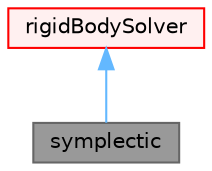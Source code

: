 digraph "symplectic"
{
 // LATEX_PDF_SIZE
  bgcolor="transparent";
  edge [fontname=Helvetica,fontsize=10,labelfontname=Helvetica,labelfontsize=10];
  node [fontname=Helvetica,fontsize=10,shape=box,height=0.2,width=0.4];
  Node1 [id="Node000001",label="symplectic",height=0.2,width=0.4,color="gray40", fillcolor="grey60", style="filled", fontcolor="black",tooltip="Symplectic 2nd-order explicit time-integrator for rigid-body motion."];
  Node2 -> Node1 [id="edge1_Node000001_Node000002",dir="back",color="steelblue1",style="solid",tooltip=" "];
  Node2 [id="Node000002",label="rigidBodySolver",height=0.2,width=0.4,color="red", fillcolor="#FFF0F0", style="filled",URL="$classFoam_1_1RBD_1_1rigidBodySolver.html",tooltip=" "];
}
